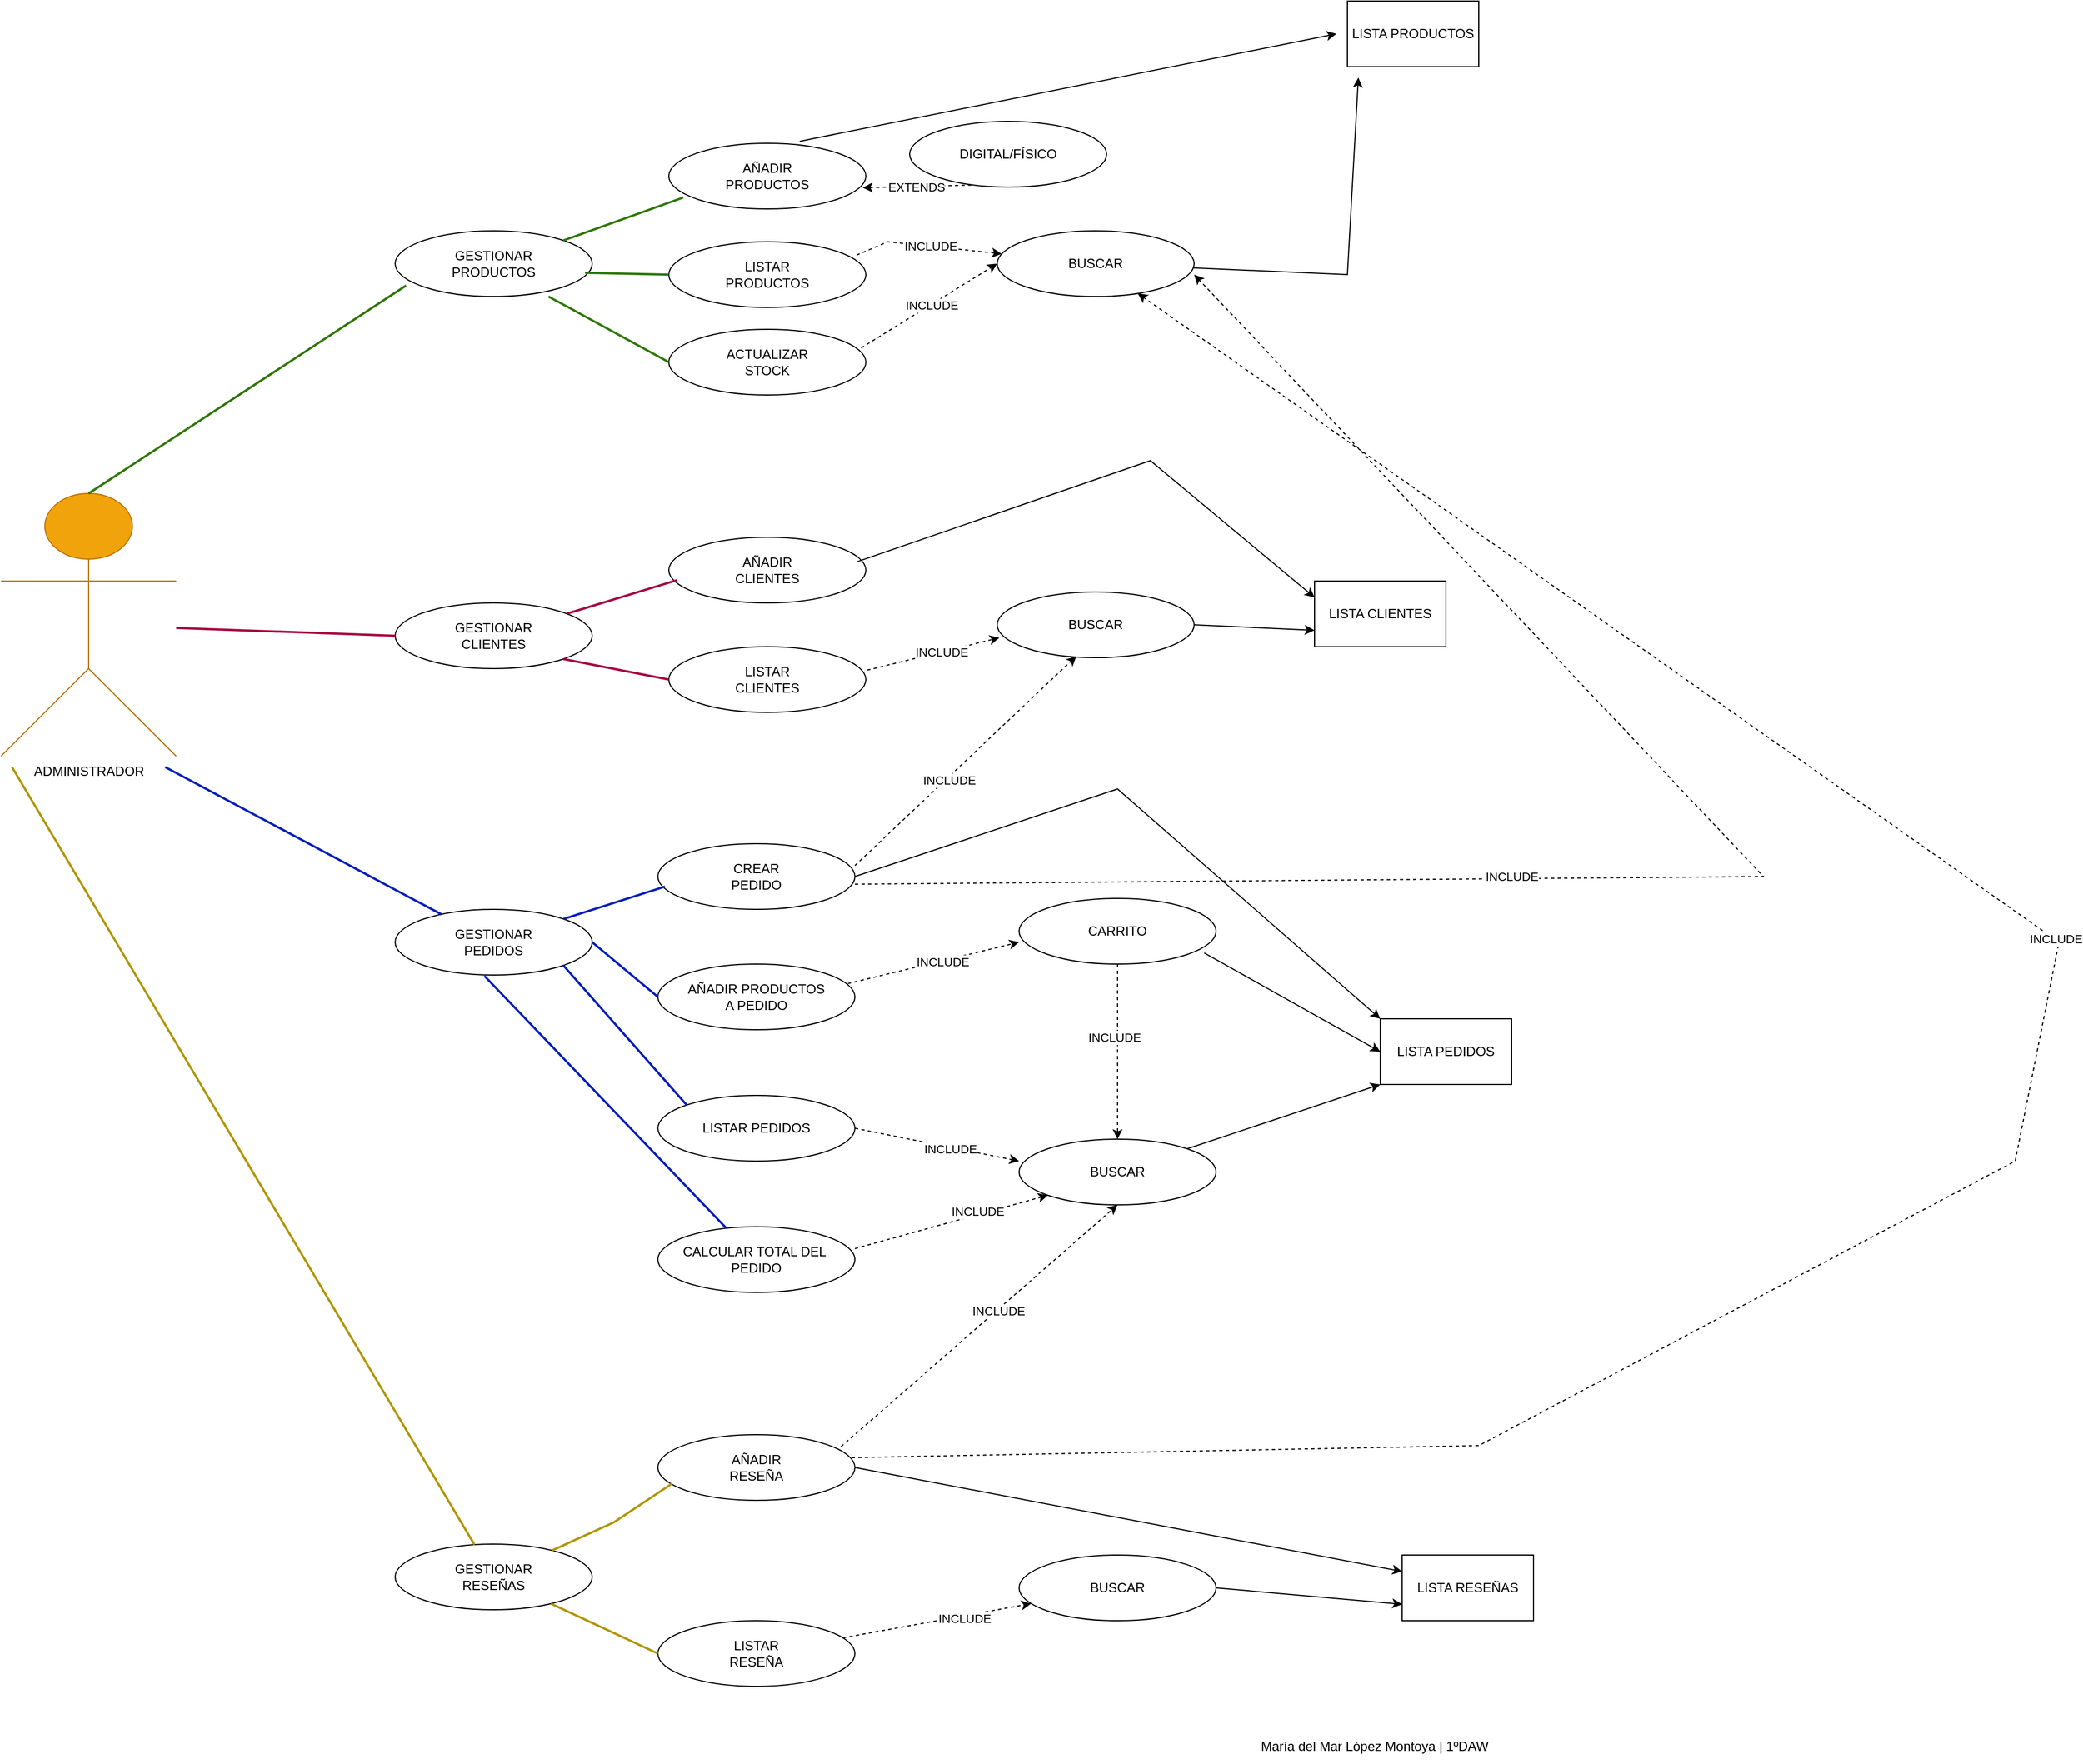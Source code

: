 <mxfile version="26.2.9">
  <diagram name="Página-1" id="2-WZys72Kwr30GZNoUTS">
    <mxGraphModel dx="1044" dy="1689" grid="1" gridSize="10" guides="1" tooltips="1" connect="1" arrows="1" fold="1" page="1" pageScale="1" pageWidth="827" pageHeight="1169" math="0" shadow="0">
      <root>
        <mxCell id="0" />
        <mxCell id="1" parent="0" />
        <mxCell id="KrLmUu-Y9PHrJtyIz4xW-1" value="ADMINISTRADOR" style="shape=umlActor;verticalLabelPosition=bottom;verticalAlign=top;html=1;outlineConnect=0;fillColor=#f0a30a;fontColor=#000000;strokeColor=#BD7000;" vertex="1" parent="1">
          <mxGeometry x="30" y="360" width="160" height="240" as="geometry" />
        </mxCell>
        <mxCell id="KrLmUu-Y9PHrJtyIz4xW-4" value="GESTIONAR&lt;div&gt;RESEÑAS&lt;/div&gt;" style="ellipse;whiteSpace=wrap;html=1;" vertex="1" parent="1">
          <mxGeometry x="390" y="1320" width="180" height="60" as="geometry" />
        </mxCell>
        <mxCell id="KrLmUu-Y9PHrJtyIz4xW-5" value="GESTIONAR&lt;div&gt;PEDIDOS&lt;/div&gt;" style="ellipse;whiteSpace=wrap;html=1;" vertex="1" parent="1">
          <mxGeometry x="390" y="740" width="180" height="60" as="geometry" />
        </mxCell>
        <mxCell id="KrLmUu-Y9PHrJtyIz4xW-6" value="GESTIONAR&lt;div&gt;CLIENTES&lt;/div&gt;" style="ellipse;whiteSpace=wrap;html=1;" vertex="1" parent="1">
          <mxGeometry x="390" y="460" width="180" height="60" as="geometry" />
        </mxCell>
        <mxCell id="KrLmUu-Y9PHrJtyIz4xW-8" value="AÑADIR&lt;div&gt;PRODUCTOS&lt;/div&gt;" style="ellipse;whiteSpace=wrap;html=1;" vertex="1" parent="1">
          <mxGeometry x="640" y="40" width="180" height="60" as="geometry" />
        </mxCell>
        <mxCell id="KrLmUu-Y9PHrJtyIz4xW-9" value="LISTAR&lt;div&gt;PRODUCTOS&lt;/div&gt;" style="ellipse;whiteSpace=wrap;html=1;" vertex="1" parent="1">
          <mxGeometry x="640" y="130" width="180" height="60" as="geometry" />
        </mxCell>
        <mxCell id="KrLmUu-Y9PHrJtyIz4xW-10" value="ACTUALIZAR&lt;div&gt;STOCK&lt;/div&gt;" style="ellipse;whiteSpace=wrap;html=1;" vertex="1" parent="1">
          <mxGeometry x="640" y="210" width="180" height="60" as="geometry" />
        </mxCell>
        <mxCell id="KrLmUu-Y9PHrJtyIz4xW-11" value="LISTAR&lt;div&gt;CLIENTES&lt;/div&gt;" style="ellipse;whiteSpace=wrap;html=1;" vertex="1" parent="1">
          <mxGeometry x="640" y="500" width="180" height="60" as="geometry" />
        </mxCell>
        <mxCell id="KrLmUu-Y9PHrJtyIz4xW-12" value="AÑADIR&lt;div&gt;CLIENTES&lt;/div&gt;" style="ellipse;whiteSpace=wrap;html=1;" vertex="1" parent="1">
          <mxGeometry x="640" y="400" width="180" height="60" as="geometry" />
        </mxCell>
        <mxCell id="KrLmUu-Y9PHrJtyIz4xW-13" value="GESTIONAR&lt;div&gt;PRODUCTOS&lt;/div&gt;" style="ellipse;whiteSpace=wrap;html=1;" vertex="1" parent="1">
          <mxGeometry x="390" y="120" width="180" height="60" as="geometry" />
        </mxCell>
        <mxCell id="KrLmUu-Y9PHrJtyIz4xW-14" value="CREAR&lt;div&gt;PEDIDO&lt;/div&gt;" style="ellipse;whiteSpace=wrap;html=1;" vertex="1" parent="1">
          <mxGeometry x="630" y="680" width="180" height="60" as="geometry" />
        </mxCell>
        <mxCell id="KrLmUu-Y9PHrJtyIz4xW-16" value="CALCULAR TOTAL DEL&amp;nbsp;&lt;div&gt;PEDIDO&lt;/div&gt;" style="ellipse;whiteSpace=wrap;html=1;" vertex="1" parent="1">
          <mxGeometry x="630" y="1030" width="180" height="60" as="geometry" />
        </mxCell>
        <mxCell id="KrLmUu-Y9PHrJtyIz4xW-17" value="LISTAR PEDIDOS" style="ellipse;whiteSpace=wrap;html=1;" vertex="1" parent="1">
          <mxGeometry x="630" y="910" width="180" height="60" as="geometry" />
        </mxCell>
        <mxCell id="KrLmUu-Y9PHrJtyIz4xW-18" value="AÑADIR PRODUCTOS&lt;div&gt;A PEDIDO&lt;/div&gt;" style="ellipse;whiteSpace=wrap;html=1;" vertex="1" parent="1">
          <mxGeometry x="630" y="790" width="180" height="60" as="geometry" />
        </mxCell>
        <mxCell id="KrLmUu-Y9PHrJtyIz4xW-19" value="LISTAR&lt;div&gt;RESEÑA&lt;/div&gt;" style="ellipse;whiteSpace=wrap;html=1;" vertex="1" parent="1">
          <mxGeometry x="630" y="1390" width="180" height="60" as="geometry" />
        </mxCell>
        <mxCell id="KrLmUu-Y9PHrJtyIz4xW-20" value="AÑADIR&lt;div&gt;RESEÑA&lt;/div&gt;" style="ellipse;whiteSpace=wrap;html=1;" vertex="1" parent="1">
          <mxGeometry x="630" y="1220" width="180" height="60" as="geometry" />
        </mxCell>
        <mxCell id="KrLmUu-Y9PHrJtyIz4xW-21" value="" style="endArrow=none;html=1;rounded=0;exitX=0.5;exitY=0;exitDx=0;exitDy=0;exitPerimeter=0;fillColor=#60a917;strokeColor=#2D7600;strokeWidth=2;" edge="1" parent="1" source="KrLmUu-Y9PHrJtyIz4xW-1">
          <mxGeometry width="50" height="50" relative="1" as="geometry">
            <mxPoint x="390" y="190" as="sourcePoint" />
            <mxPoint x="400" y="170" as="targetPoint" />
          </mxGeometry>
        </mxCell>
        <mxCell id="KrLmUu-Y9PHrJtyIz4xW-22" value="" style="endArrow=none;html=1;rounded=0;entryX=0.073;entryY=0.827;entryDx=0;entryDy=0;entryPerimeter=0;exitX=1;exitY=0;exitDx=0;exitDy=0;fillColor=#60a917;strokeColor=#2D7600;strokeWidth=2;" edge="1" parent="1" source="KrLmUu-Y9PHrJtyIz4xW-13" target="KrLmUu-Y9PHrJtyIz4xW-8">
          <mxGeometry width="50" height="50" relative="1" as="geometry">
            <mxPoint x="390" y="190" as="sourcePoint" />
            <mxPoint x="440" y="140" as="targetPoint" />
          </mxGeometry>
        </mxCell>
        <mxCell id="KrLmUu-Y9PHrJtyIz4xW-23" value="" style="endArrow=none;html=1;rounded=0;entryX=0;entryY=0.5;entryDx=0;entryDy=0;exitX=0.964;exitY=0.64;exitDx=0;exitDy=0;exitPerimeter=0;fillColor=#60a917;strokeColor=#2D7600;strokeWidth=2;" edge="1" parent="1" source="KrLmUu-Y9PHrJtyIz4xW-13" target="KrLmUu-Y9PHrJtyIz4xW-9">
          <mxGeometry width="50" height="50" relative="1" as="geometry">
            <mxPoint x="570" y="162" as="sourcePoint" />
            <mxPoint x="440" y="140" as="targetPoint" />
          </mxGeometry>
        </mxCell>
        <mxCell id="KrLmUu-Y9PHrJtyIz4xW-24" value="" style="endArrow=none;html=1;rounded=0;entryX=0;entryY=0.5;entryDx=0;entryDy=0;exitX=0.778;exitY=1;exitDx=0;exitDy=0;exitPerimeter=0;fillColor=#60a917;strokeColor=#2D7600;strokeWidth=2;" edge="1" parent="1" source="KrLmUu-Y9PHrJtyIz4xW-13" target="KrLmUu-Y9PHrJtyIz4xW-10">
          <mxGeometry width="50" height="50" relative="1" as="geometry">
            <mxPoint x="390" y="190" as="sourcePoint" />
            <mxPoint x="440" y="140" as="targetPoint" />
          </mxGeometry>
        </mxCell>
        <mxCell id="KrLmUu-Y9PHrJtyIz4xW-25" value="" style="endArrow=none;html=1;rounded=0;entryX=0;entryY=0.5;entryDx=0;entryDy=0;fillColor=#d80073;strokeColor=#A50040;strokeWidth=2;" edge="1" parent="1" source="KrLmUu-Y9PHrJtyIz4xW-1" target="KrLmUu-Y9PHrJtyIz4xW-6">
          <mxGeometry width="50" height="50" relative="1" as="geometry">
            <mxPoint x="190" y="490" as="sourcePoint" />
            <mxPoint x="380" y="500" as="targetPoint" />
          </mxGeometry>
        </mxCell>
        <mxCell id="KrLmUu-Y9PHrJtyIz4xW-26" value="" style="endArrow=none;html=1;rounded=0;entryX=0.042;entryY=0.653;entryDx=0;entryDy=0;entryPerimeter=0;fillColor=#d80073;strokeColor=#A50040;strokeWidth=2;" edge="1" parent="1" source="KrLmUu-Y9PHrJtyIz4xW-6" target="KrLmUu-Y9PHrJtyIz4xW-12">
          <mxGeometry width="50" height="50" relative="1" as="geometry">
            <mxPoint x="390" y="550" as="sourcePoint" />
            <mxPoint x="440" y="500" as="targetPoint" />
          </mxGeometry>
        </mxCell>
        <mxCell id="KrLmUu-Y9PHrJtyIz4xW-27" value="" style="endArrow=none;html=1;rounded=0;entryX=0;entryY=0.5;entryDx=0;entryDy=0;exitX=1;exitY=1;exitDx=0;exitDy=0;fillColor=#d80073;strokeColor=#A50040;strokeWidth=2;" edge="1" parent="1" source="KrLmUu-Y9PHrJtyIz4xW-6" target="KrLmUu-Y9PHrJtyIz4xW-11">
          <mxGeometry width="50" height="50" relative="1" as="geometry">
            <mxPoint x="390" y="550" as="sourcePoint" />
            <mxPoint x="440" y="500" as="targetPoint" />
          </mxGeometry>
        </mxCell>
        <mxCell id="KrLmUu-Y9PHrJtyIz4xW-28" value="" style="endArrow=none;html=1;rounded=0;strokeWidth=2;fillColor=#0050ef;strokeColor=#001DBC;" edge="1" parent="1" source="KrLmUu-Y9PHrJtyIz4xW-5">
          <mxGeometry width="50" height="50" relative="1" as="geometry">
            <mxPoint x="390" y="790" as="sourcePoint" />
            <mxPoint x="180" y="610" as="targetPoint" />
          </mxGeometry>
        </mxCell>
        <mxCell id="KrLmUu-Y9PHrJtyIz4xW-29" value="" style="endArrow=none;html=1;rounded=0;entryX=0.036;entryY=0.653;entryDx=0;entryDy=0;entryPerimeter=0;exitX=1;exitY=0;exitDx=0;exitDy=0;strokeWidth=2;fillColor=#0050ef;strokeColor=#001DBC;" edge="1" parent="1" source="KrLmUu-Y9PHrJtyIz4xW-5" target="KrLmUu-Y9PHrJtyIz4xW-14">
          <mxGeometry width="50" height="50" relative="1" as="geometry">
            <mxPoint x="390" y="790" as="sourcePoint" />
            <mxPoint x="440" y="740" as="targetPoint" />
          </mxGeometry>
        </mxCell>
        <mxCell id="KrLmUu-Y9PHrJtyIz4xW-30" value="" style="endArrow=none;html=1;rounded=0;entryX=1;entryY=0.5;entryDx=0;entryDy=0;exitX=0;exitY=0.5;exitDx=0;exitDy=0;fillColor=#0050ef;strokeColor=#001DBC;strokeWidth=2;" edge="1" parent="1" source="KrLmUu-Y9PHrJtyIz4xW-18" target="KrLmUu-Y9PHrJtyIz4xW-5">
          <mxGeometry width="50" height="50" relative="1" as="geometry">
            <mxPoint x="390" y="790" as="sourcePoint" />
            <mxPoint x="440" y="740" as="targetPoint" />
          </mxGeometry>
        </mxCell>
        <mxCell id="KrLmUu-Y9PHrJtyIz4xW-31" value="" style="endArrow=none;html=1;rounded=0;exitX=0;exitY=0;exitDx=0;exitDy=0;entryX=1;entryY=1;entryDx=0;entryDy=0;fillColor=#0050ef;strokeColor=#001DBC;strokeWidth=2;" edge="1" parent="1" source="KrLmUu-Y9PHrJtyIz4xW-17" target="KrLmUu-Y9PHrJtyIz4xW-5">
          <mxGeometry width="50" height="50" relative="1" as="geometry">
            <mxPoint x="390" y="790" as="sourcePoint" />
            <mxPoint x="440" y="740" as="targetPoint" />
          </mxGeometry>
        </mxCell>
        <mxCell id="KrLmUu-Y9PHrJtyIz4xW-32" value="" style="endArrow=none;html=1;rounded=0;entryX=0.453;entryY=1.013;entryDx=0;entryDy=0;entryPerimeter=0;strokeWidth=2;fillColor=#0050ef;strokeColor=#001DBC;" edge="1" parent="1" source="KrLmUu-Y9PHrJtyIz4xW-16" target="KrLmUu-Y9PHrJtyIz4xW-5">
          <mxGeometry width="50" height="50" relative="1" as="geometry">
            <mxPoint x="390" y="790" as="sourcePoint" />
            <mxPoint x="440" y="740" as="targetPoint" />
          </mxGeometry>
        </mxCell>
        <mxCell id="KrLmUu-Y9PHrJtyIz4xW-34" value="" style="endArrow=none;html=1;rounded=0;fillColor=#e3c800;strokeColor=#B09500;strokeWidth=2;" edge="1" parent="1" source="KrLmUu-Y9PHrJtyIz4xW-4">
          <mxGeometry width="50" height="50" relative="1" as="geometry">
            <mxPoint x="390" y="790" as="sourcePoint" />
            <mxPoint x="40" y="610" as="targetPoint" />
          </mxGeometry>
        </mxCell>
        <mxCell id="KrLmUu-Y9PHrJtyIz4xW-35" value="" style="endArrow=none;html=1;rounded=0;entryX=0.071;entryY=0.747;entryDx=0;entryDy=0;entryPerimeter=0;fillColor=#e3c800;strokeColor=#B09500;strokeWidth=2;" edge="1" parent="1" source="KrLmUu-Y9PHrJtyIz4xW-4" target="KrLmUu-Y9PHrJtyIz4xW-20">
          <mxGeometry width="50" height="50" relative="1" as="geometry">
            <mxPoint x="390" y="1150" as="sourcePoint" />
            <mxPoint x="440" y="1100" as="targetPoint" />
            <Array as="points">
              <mxPoint x="590" y="1300" />
            </Array>
          </mxGeometry>
        </mxCell>
        <mxCell id="KrLmUu-Y9PHrJtyIz4xW-36" value="" style="endArrow=none;html=1;rounded=0;entryX=0;entryY=0.5;entryDx=0;entryDy=0;fillColor=#e3c800;strokeColor=#B09500;strokeWidth=2;" edge="1" parent="1" source="KrLmUu-Y9PHrJtyIz4xW-4" target="KrLmUu-Y9PHrJtyIz4xW-19">
          <mxGeometry width="50" height="50" relative="1" as="geometry">
            <mxPoint x="390" y="1390" as="sourcePoint" />
            <mxPoint x="440" y="1340" as="targetPoint" />
          </mxGeometry>
        </mxCell>
        <mxCell id="KrLmUu-Y9PHrJtyIz4xW-37" value="BUSCAR" style="ellipse;whiteSpace=wrap;html=1;" vertex="1" parent="1">
          <mxGeometry x="940" y="120" width="180" height="60" as="geometry" />
        </mxCell>
        <mxCell id="KrLmUu-Y9PHrJtyIz4xW-38" value="BUSCAR" style="ellipse;whiteSpace=wrap;html=1;" vertex="1" parent="1">
          <mxGeometry x="940" y="450" width="180" height="60" as="geometry" />
        </mxCell>
        <mxCell id="KrLmUu-Y9PHrJtyIz4xW-39" value="CARRITO" style="ellipse;whiteSpace=wrap;html=1;" vertex="1" parent="1">
          <mxGeometry x="960" y="730" width="180" height="60" as="geometry" />
        </mxCell>
        <mxCell id="KrLmUu-Y9PHrJtyIz4xW-40" value="BUSCAR" style="ellipse;whiteSpace=wrap;html=1;" vertex="1" parent="1">
          <mxGeometry x="960" y="950" width="180" height="60" as="geometry" />
        </mxCell>
        <mxCell id="KrLmUu-Y9PHrJtyIz4xW-41" value="BUSCAR" style="ellipse;whiteSpace=wrap;html=1;" vertex="1" parent="1">
          <mxGeometry x="960" y="1330" width="180" height="60" as="geometry" />
        </mxCell>
        <mxCell id="KrLmUu-Y9PHrJtyIz4xW-42" value="DIGITAL/FÍSICO" style="ellipse;whiteSpace=wrap;html=1;" vertex="1" parent="1">
          <mxGeometry x="860" y="20" width="180" height="60" as="geometry" />
        </mxCell>
        <mxCell id="KrLmUu-Y9PHrJtyIz4xW-43" value="LISTA PRODUCTOS" style="rounded=0;whiteSpace=wrap;html=1;" vertex="1" parent="1">
          <mxGeometry x="1260" y="-90" width="120" height="60" as="geometry" />
        </mxCell>
        <mxCell id="KrLmUu-Y9PHrJtyIz4xW-44" value="LISTA CLIENTES" style="rounded=0;whiteSpace=wrap;html=1;" vertex="1" parent="1">
          <mxGeometry x="1230" y="440" width="120" height="60" as="geometry" />
        </mxCell>
        <mxCell id="KrLmUu-Y9PHrJtyIz4xW-45" value="LISTA PEDIDOS" style="rounded=0;whiteSpace=wrap;html=1;" vertex="1" parent="1">
          <mxGeometry x="1290" y="840" width="120" height="60" as="geometry" />
        </mxCell>
        <mxCell id="KrLmUu-Y9PHrJtyIz4xW-46" value="LISTA RESEÑAS" style="rounded=0;whiteSpace=wrap;html=1;" vertex="1" parent="1">
          <mxGeometry x="1310" y="1330" width="120" height="60" as="geometry" />
        </mxCell>
        <mxCell id="KrLmUu-Y9PHrJtyIz4xW-47" value="" style="endArrow=classic;html=1;rounded=0;exitX=0.664;exitY=-0.03;exitDx=0;exitDy=0;exitPerimeter=0;" edge="1" parent="1" source="KrLmUu-Y9PHrJtyIz4xW-8">
          <mxGeometry width="50" height="50" relative="1" as="geometry">
            <mxPoint x="900" y="30" as="sourcePoint" />
            <mxPoint x="1250" y="-60" as="targetPoint" />
          </mxGeometry>
        </mxCell>
        <mxCell id="KrLmUu-Y9PHrJtyIz4xW-48" value="" style="endArrow=classic;html=1;rounded=0;" edge="1" parent="1" source="KrLmUu-Y9PHrJtyIz4xW-37">
          <mxGeometry width="50" height="50" relative="1" as="geometry">
            <mxPoint x="900" y="30" as="sourcePoint" />
            <mxPoint x="1270" y="-20" as="targetPoint" />
            <Array as="points">
              <mxPoint x="1260" y="160" />
            </Array>
          </mxGeometry>
        </mxCell>
        <mxCell id="KrLmUu-Y9PHrJtyIz4xW-49" value="" style="endArrow=classic;html=1;rounded=0;entryX=0;entryY=0.5;entryDx=0;entryDy=0;exitX=0.976;exitY=0.283;exitDx=0;exitDy=0;exitPerimeter=0;dashed=1;" edge="1" parent="1" source="KrLmUu-Y9PHrJtyIz4xW-10" target="KrLmUu-Y9PHrJtyIz4xW-37">
          <mxGeometry width="50" height="50" relative="1" as="geometry">
            <mxPoint x="900" y="30" as="sourcePoint" />
            <mxPoint x="950" y="-20" as="targetPoint" />
          </mxGeometry>
        </mxCell>
        <mxCell id="KrLmUu-Y9PHrJtyIz4xW-50" value="INCLUDE" style="edgeLabel;html=1;align=center;verticalAlign=middle;resizable=0;points=[];" vertex="1" connectable="0" parent="KrLmUu-Y9PHrJtyIz4xW-49">
          <mxGeometry x="0.025" relative="1" as="geometry">
            <mxPoint as="offset" />
          </mxGeometry>
        </mxCell>
        <mxCell id="KrLmUu-Y9PHrJtyIz4xW-51" value="" style="endArrow=classic;html=1;rounded=0;exitX=0.953;exitY=0.203;exitDx=0;exitDy=0;exitPerimeter=0;dashed=1;" edge="1" parent="1" source="KrLmUu-Y9PHrJtyIz4xW-9" target="KrLmUu-Y9PHrJtyIz4xW-37">
          <mxGeometry width="50" height="50" relative="1" as="geometry">
            <mxPoint x="826" y="237" as="sourcePoint" />
            <mxPoint x="950" y="160" as="targetPoint" />
            <Array as="points">
              <mxPoint x="840" y="130" />
            </Array>
          </mxGeometry>
        </mxCell>
        <mxCell id="KrLmUu-Y9PHrJtyIz4xW-52" value="INCLUDE" style="edgeLabel;html=1;align=center;verticalAlign=middle;resizable=0;points=[];" vertex="1" connectable="0" parent="KrLmUu-Y9PHrJtyIz4xW-51">
          <mxGeometry x="0.025" relative="1" as="geometry">
            <mxPoint as="offset" />
          </mxGeometry>
        </mxCell>
        <mxCell id="KrLmUu-Y9PHrJtyIz4xW-54" value="" style="endArrow=classic;html=1;rounded=0;entryX=0.984;entryY=0.677;entryDx=0;entryDy=0;exitX=0.313;exitY=0.97;exitDx=0;exitDy=0;exitPerimeter=0;dashed=1;entryPerimeter=0;" edge="1" parent="1" source="KrLmUu-Y9PHrJtyIz4xW-42" target="KrLmUu-Y9PHrJtyIz4xW-8">
          <mxGeometry width="50" height="50" relative="1" as="geometry">
            <mxPoint x="826" y="237" as="sourcePoint" />
            <mxPoint x="950" y="160" as="targetPoint" />
          </mxGeometry>
        </mxCell>
        <mxCell id="KrLmUu-Y9PHrJtyIz4xW-55" value="EXTENDS" style="edgeLabel;html=1;align=center;verticalAlign=middle;resizable=0;points=[];" vertex="1" connectable="0" parent="KrLmUu-Y9PHrJtyIz4xW-54">
          <mxGeometry x="0.025" relative="1" as="geometry">
            <mxPoint as="offset" />
          </mxGeometry>
        </mxCell>
        <mxCell id="KrLmUu-Y9PHrJtyIz4xW-56" value="" style="endArrow=classic;html=1;rounded=0;exitX=0.958;exitY=0.37;exitDx=0;exitDy=0;exitPerimeter=0;entryX=0;entryY=0.25;entryDx=0;entryDy=0;" edge="1" parent="1" source="KrLmUu-Y9PHrJtyIz4xW-12" target="KrLmUu-Y9PHrJtyIz4xW-44">
          <mxGeometry width="50" height="50" relative="1" as="geometry">
            <mxPoint x="900" y="510" as="sourcePoint" />
            <mxPoint x="1340" y="390" as="targetPoint" />
            <Array as="points">
              <mxPoint x="1080" y="330" />
            </Array>
          </mxGeometry>
        </mxCell>
        <mxCell id="KrLmUu-Y9PHrJtyIz4xW-57" value="" style="endArrow=classic;html=1;rounded=0;entryX=0;entryY=0.75;entryDx=0;entryDy=0;exitX=1;exitY=0.5;exitDx=0;exitDy=0;" edge="1" parent="1" source="KrLmUu-Y9PHrJtyIz4xW-38" target="KrLmUu-Y9PHrJtyIz4xW-44">
          <mxGeometry width="50" height="50" relative="1" as="geometry">
            <mxPoint x="900" y="510" as="sourcePoint" />
            <mxPoint x="950" y="460" as="targetPoint" />
          </mxGeometry>
        </mxCell>
        <mxCell id="KrLmUu-Y9PHrJtyIz4xW-58" value="" style="endArrow=classic;html=1;rounded=0;exitX=1.007;exitY=0.357;exitDx=0;exitDy=0;exitPerimeter=0;entryX=0.011;entryY=0.697;entryDx=0;entryDy=0;entryPerimeter=0;dashed=1;" edge="1" parent="1" source="KrLmUu-Y9PHrJtyIz4xW-11" target="KrLmUu-Y9PHrJtyIz4xW-38">
          <mxGeometry width="50" height="50" relative="1" as="geometry">
            <mxPoint x="900" y="510" as="sourcePoint" />
            <mxPoint x="950" y="460" as="targetPoint" />
          </mxGeometry>
        </mxCell>
        <mxCell id="KrLmUu-Y9PHrJtyIz4xW-59" value="INCLUDE" style="edgeLabel;html=1;align=center;verticalAlign=middle;resizable=0;points=[];" vertex="1" connectable="0" parent="KrLmUu-Y9PHrJtyIz4xW-58">
          <mxGeometry x="0.116" relative="1" as="geometry">
            <mxPoint as="offset" />
          </mxGeometry>
        </mxCell>
        <mxCell id="KrLmUu-Y9PHrJtyIz4xW-60" value="" style="endArrow=classic;html=1;rounded=0;entryX=0.402;entryY=0.977;entryDx=0;entryDy=0;entryPerimeter=0;exitX=1;exitY=0.333;exitDx=0;exitDy=0;exitPerimeter=0;dashed=1;" edge="1" parent="1" source="KrLmUu-Y9PHrJtyIz4xW-14" target="KrLmUu-Y9PHrJtyIz4xW-38">
          <mxGeometry width="50" height="50" relative="1" as="geometry">
            <mxPoint x="900" y="750" as="sourcePoint" />
            <mxPoint x="950" y="700" as="targetPoint" />
          </mxGeometry>
        </mxCell>
        <mxCell id="KrLmUu-Y9PHrJtyIz4xW-61" value="INCLUDE" style="edgeLabel;html=1;align=center;verticalAlign=middle;resizable=0;points=[];" vertex="1" connectable="0" parent="KrLmUu-Y9PHrJtyIz4xW-60">
          <mxGeometry x="-0.168" y="-2" relative="1" as="geometry">
            <mxPoint as="offset" />
          </mxGeometry>
        </mxCell>
        <mxCell id="KrLmUu-Y9PHrJtyIz4xW-62" value="" style="endArrow=classic;html=1;rounded=0;exitX=0.976;exitY=0.283;exitDx=0;exitDy=0;exitPerimeter=0;dashed=1;" edge="1" parent="1">
          <mxGeometry width="50" height="50" relative="1" as="geometry">
            <mxPoint x="810" y="717" as="sourcePoint" />
            <mxPoint x="1120" y="160" as="targetPoint" />
            <Array as="points">
              <mxPoint x="1640" y="710" />
            </Array>
          </mxGeometry>
        </mxCell>
        <mxCell id="KrLmUu-Y9PHrJtyIz4xW-63" value="INCLUDE" style="edgeLabel;html=1;align=center;verticalAlign=middle;resizable=0;points=[];" vertex="1" connectable="0" parent="KrLmUu-Y9PHrJtyIz4xW-62">
          <mxGeometry x="0.025" relative="1" as="geometry">
            <mxPoint x="-214" as="offset" />
          </mxGeometry>
        </mxCell>
        <mxCell id="KrLmUu-Y9PHrJtyIz4xW-64" value="" style="endArrow=classic;html=1;rounded=0;exitX=1;exitY=0.5;exitDx=0;exitDy=0;entryX=0;entryY=0;entryDx=0;entryDy=0;" edge="1" parent="1" source="KrLmUu-Y9PHrJtyIz4xW-14" target="KrLmUu-Y9PHrJtyIz4xW-45">
          <mxGeometry width="50" height="50" relative="1" as="geometry">
            <mxPoint x="730" y="770" as="sourcePoint" />
            <mxPoint x="1270" y="690" as="targetPoint" />
            <Array as="points">
              <mxPoint x="1050" y="630" />
            </Array>
          </mxGeometry>
        </mxCell>
        <mxCell id="KrLmUu-Y9PHrJtyIz4xW-65" value="" style="endArrow=classic;html=1;rounded=0;exitX=0.964;exitY=0.297;exitDx=0;exitDy=0;exitPerimeter=0;entryX=0;entryY=0.667;entryDx=0;entryDy=0;entryPerimeter=0;dashed=1;" edge="1" parent="1" source="KrLmUu-Y9PHrJtyIz4xW-18" target="KrLmUu-Y9PHrJtyIz4xW-39">
          <mxGeometry width="50" height="50" relative="1" as="geometry">
            <mxPoint x="810" y="770" as="sourcePoint" />
            <mxPoint x="860" y="720" as="targetPoint" />
          </mxGeometry>
        </mxCell>
        <mxCell id="KrLmUu-Y9PHrJtyIz4xW-66" value="INCLUDE" style="edgeLabel;html=1;align=center;verticalAlign=middle;resizable=0;points=[];" vertex="1" connectable="0" parent="KrLmUu-Y9PHrJtyIz4xW-65">
          <mxGeometry x="0.091" y="-1" relative="1" as="geometry">
            <mxPoint as="offset" />
          </mxGeometry>
        </mxCell>
        <mxCell id="KrLmUu-Y9PHrJtyIz4xW-67" value="" style="endArrow=classic;html=1;rounded=0;entryX=0;entryY=0.333;entryDx=0;entryDy=0;entryPerimeter=0;dashed=1;" edge="1" parent="1" target="KrLmUu-Y9PHrJtyIz4xW-40">
          <mxGeometry width="50" height="50" relative="1" as="geometry">
            <mxPoint x="810" y="940" as="sourcePoint" />
            <mxPoint x="860" y="890" as="targetPoint" />
          </mxGeometry>
        </mxCell>
        <mxCell id="KrLmUu-Y9PHrJtyIz4xW-68" value="INCLUDE" style="edgeLabel;html=1;align=center;verticalAlign=middle;resizable=0;points=[];" vertex="1" connectable="0" parent="KrLmUu-Y9PHrJtyIz4xW-67">
          <mxGeometry x="0.164" y="-1" relative="1" as="geometry">
            <mxPoint as="offset" />
          </mxGeometry>
        </mxCell>
        <mxCell id="KrLmUu-Y9PHrJtyIz4xW-69" value="" style="endArrow=classic;html=1;rounded=0;entryX=0;entryY=1;entryDx=0;entryDy=0;exitX=1;exitY=0.333;exitDx=0;exitDy=0;exitPerimeter=0;dashed=1;" edge="1" parent="1" source="KrLmUu-Y9PHrJtyIz4xW-16" target="KrLmUu-Y9PHrJtyIz4xW-40">
          <mxGeometry width="50" height="50" relative="1" as="geometry">
            <mxPoint x="810" y="1010" as="sourcePoint" />
            <mxPoint x="860" y="960" as="targetPoint" />
          </mxGeometry>
        </mxCell>
        <mxCell id="KrLmUu-Y9PHrJtyIz4xW-70" value="INCLUDE" style="edgeLabel;html=1;align=center;verticalAlign=middle;resizable=0;points=[];" vertex="1" connectable="0" parent="KrLmUu-Y9PHrJtyIz4xW-69">
          <mxGeometry x="0.28" y="3" relative="1" as="geometry">
            <mxPoint as="offset" />
          </mxGeometry>
        </mxCell>
        <mxCell id="KrLmUu-Y9PHrJtyIz4xW-71" value="" style="endArrow=classic;html=1;rounded=0;entryX=0.5;entryY=0;entryDx=0;entryDy=0;dashed=1;" edge="1" parent="1" source="KrLmUu-Y9PHrJtyIz4xW-39" target="KrLmUu-Y9PHrJtyIz4xW-40">
          <mxGeometry width="50" height="50" relative="1" as="geometry">
            <mxPoint x="810" y="1010" as="sourcePoint" />
            <mxPoint x="860" y="960" as="targetPoint" />
          </mxGeometry>
        </mxCell>
        <mxCell id="KrLmUu-Y9PHrJtyIz4xW-72" value="INCLUDE" style="edgeLabel;html=1;align=center;verticalAlign=middle;resizable=0;points=[];" vertex="1" connectable="0" parent="KrLmUu-Y9PHrJtyIz4xW-71">
          <mxGeometry x="-0.165" y="-3" relative="1" as="geometry">
            <mxPoint as="offset" />
          </mxGeometry>
        </mxCell>
        <mxCell id="KrLmUu-Y9PHrJtyIz4xW-73" value="" style="endArrow=classic;html=1;rounded=0;entryX=0;entryY=0.5;entryDx=0;entryDy=0;exitX=0.94;exitY=0.83;exitDx=0;exitDy=0;exitPerimeter=0;" edge="1" parent="1" source="KrLmUu-Y9PHrJtyIz4xW-39" target="KrLmUu-Y9PHrJtyIz4xW-45">
          <mxGeometry width="50" height="50" relative="1" as="geometry">
            <mxPoint x="810" y="890" as="sourcePoint" />
            <mxPoint x="860" y="840" as="targetPoint" />
          </mxGeometry>
        </mxCell>
        <mxCell id="KrLmUu-Y9PHrJtyIz4xW-74" value="" style="endArrow=classic;html=1;rounded=0;entryX=0;entryY=1;entryDx=0;entryDy=0;" edge="1" parent="1" source="KrLmUu-Y9PHrJtyIz4xW-40" target="KrLmUu-Y9PHrJtyIz4xW-45">
          <mxGeometry width="50" height="50" relative="1" as="geometry">
            <mxPoint x="810" y="890" as="sourcePoint" />
            <mxPoint x="860" y="840" as="targetPoint" />
          </mxGeometry>
        </mxCell>
        <mxCell id="KrLmUu-Y9PHrJtyIz4xW-75" value="" style="endArrow=classic;html=1;rounded=0;exitX=0.929;exitY=0.183;exitDx=0;exitDy=0;exitPerimeter=0;entryX=0.5;entryY=1;entryDx=0;entryDy=0;dashed=1;" edge="1" parent="1" source="KrLmUu-Y9PHrJtyIz4xW-20" target="KrLmUu-Y9PHrJtyIz4xW-40">
          <mxGeometry width="50" height="50" relative="1" as="geometry">
            <mxPoint x="810" y="1130" as="sourcePoint" />
            <mxPoint x="860" y="1080" as="targetPoint" />
          </mxGeometry>
        </mxCell>
        <mxCell id="KrLmUu-Y9PHrJtyIz4xW-76" value="INCLUDE" style="edgeLabel;html=1;align=center;verticalAlign=middle;resizable=0;points=[];" vertex="1" connectable="0" parent="KrLmUu-Y9PHrJtyIz4xW-75">
          <mxGeometry x="0.132" y="-1" relative="1" as="geometry">
            <mxPoint as="offset" />
          </mxGeometry>
        </mxCell>
        <mxCell id="KrLmUu-Y9PHrJtyIz4xW-77" value="" style="endArrow=classic;html=1;rounded=0;exitX=0.929;exitY=0.183;exitDx=0;exitDy=0;exitPerimeter=0;dashed=1;" edge="1" parent="1" target="KrLmUu-Y9PHrJtyIz4xW-37">
          <mxGeometry width="50" height="50" relative="1" as="geometry">
            <mxPoint x="807" y="1241" as="sourcePoint" />
            <mxPoint x="1880" y="580" as="targetPoint" />
            <Array as="points">
              <mxPoint x="1380" y="1230" />
              <mxPoint x="1870" y="970" />
              <mxPoint x="1910" y="770" />
            </Array>
          </mxGeometry>
        </mxCell>
        <mxCell id="KrLmUu-Y9PHrJtyIz4xW-78" value="INCLUDE" style="edgeLabel;html=1;align=center;verticalAlign=middle;resizable=0;points=[];" vertex="1" connectable="0" parent="KrLmUu-Y9PHrJtyIz4xW-77">
          <mxGeometry x="0.132" y="-1" relative="1" as="geometry">
            <mxPoint as="offset" />
          </mxGeometry>
        </mxCell>
        <mxCell id="KrLmUu-Y9PHrJtyIz4xW-80" value="" style="endArrow=classic;html=1;rounded=0;dashed=1;" edge="1" parent="1" source="KrLmUu-Y9PHrJtyIz4xW-19" target="KrLmUu-Y9PHrJtyIz4xW-41">
          <mxGeometry width="50" height="50" relative="1" as="geometry">
            <mxPoint x="710" y="1490" as="sourcePoint" />
            <mxPoint x="760" y="1440" as="targetPoint" />
          </mxGeometry>
        </mxCell>
        <mxCell id="KrLmUu-Y9PHrJtyIz4xW-81" value="INCLUDE" style="edgeLabel;html=1;align=center;verticalAlign=middle;resizable=0;points=[];" vertex="1" connectable="0" parent="KrLmUu-Y9PHrJtyIz4xW-80">
          <mxGeometry x="0.281" y="-2" relative="1" as="geometry">
            <mxPoint as="offset" />
          </mxGeometry>
        </mxCell>
        <mxCell id="KrLmUu-Y9PHrJtyIz4xW-82" value="" style="endArrow=classic;html=1;rounded=0;entryX=0;entryY=0.25;entryDx=0;entryDy=0;exitX=1;exitY=0.5;exitDx=0;exitDy=0;" edge="1" parent="1" source="KrLmUu-Y9PHrJtyIz4xW-20" target="KrLmUu-Y9PHrJtyIz4xW-46">
          <mxGeometry width="50" height="50" relative="1" as="geometry">
            <mxPoint x="1010" y="1490" as="sourcePoint" />
            <mxPoint x="1060" y="1440" as="targetPoint" />
          </mxGeometry>
        </mxCell>
        <mxCell id="KrLmUu-Y9PHrJtyIz4xW-83" value="" style="endArrow=classic;html=1;rounded=0;entryX=0;entryY=0.75;entryDx=0;entryDy=0;exitX=1;exitY=0.5;exitDx=0;exitDy=0;" edge="1" parent="1" source="KrLmUu-Y9PHrJtyIz4xW-41" target="KrLmUu-Y9PHrJtyIz4xW-46">
          <mxGeometry width="50" height="50" relative="1" as="geometry">
            <mxPoint x="1010" y="1490" as="sourcePoint" />
            <mxPoint x="1060" y="1440" as="targetPoint" />
          </mxGeometry>
        </mxCell>
        <mxCell id="KrLmUu-Y9PHrJtyIz4xW-84" value="María del Mar López Montoya | 1ºDAW" style="text;html=1;align=center;verticalAlign=middle;whiteSpace=wrap;rounded=0;" vertex="1" parent="1">
          <mxGeometry x="1150" y="1490" width="270" height="30" as="geometry" />
        </mxCell>
      </root>
    </mxGraphModel>
  </diagram>
</mxfile>
